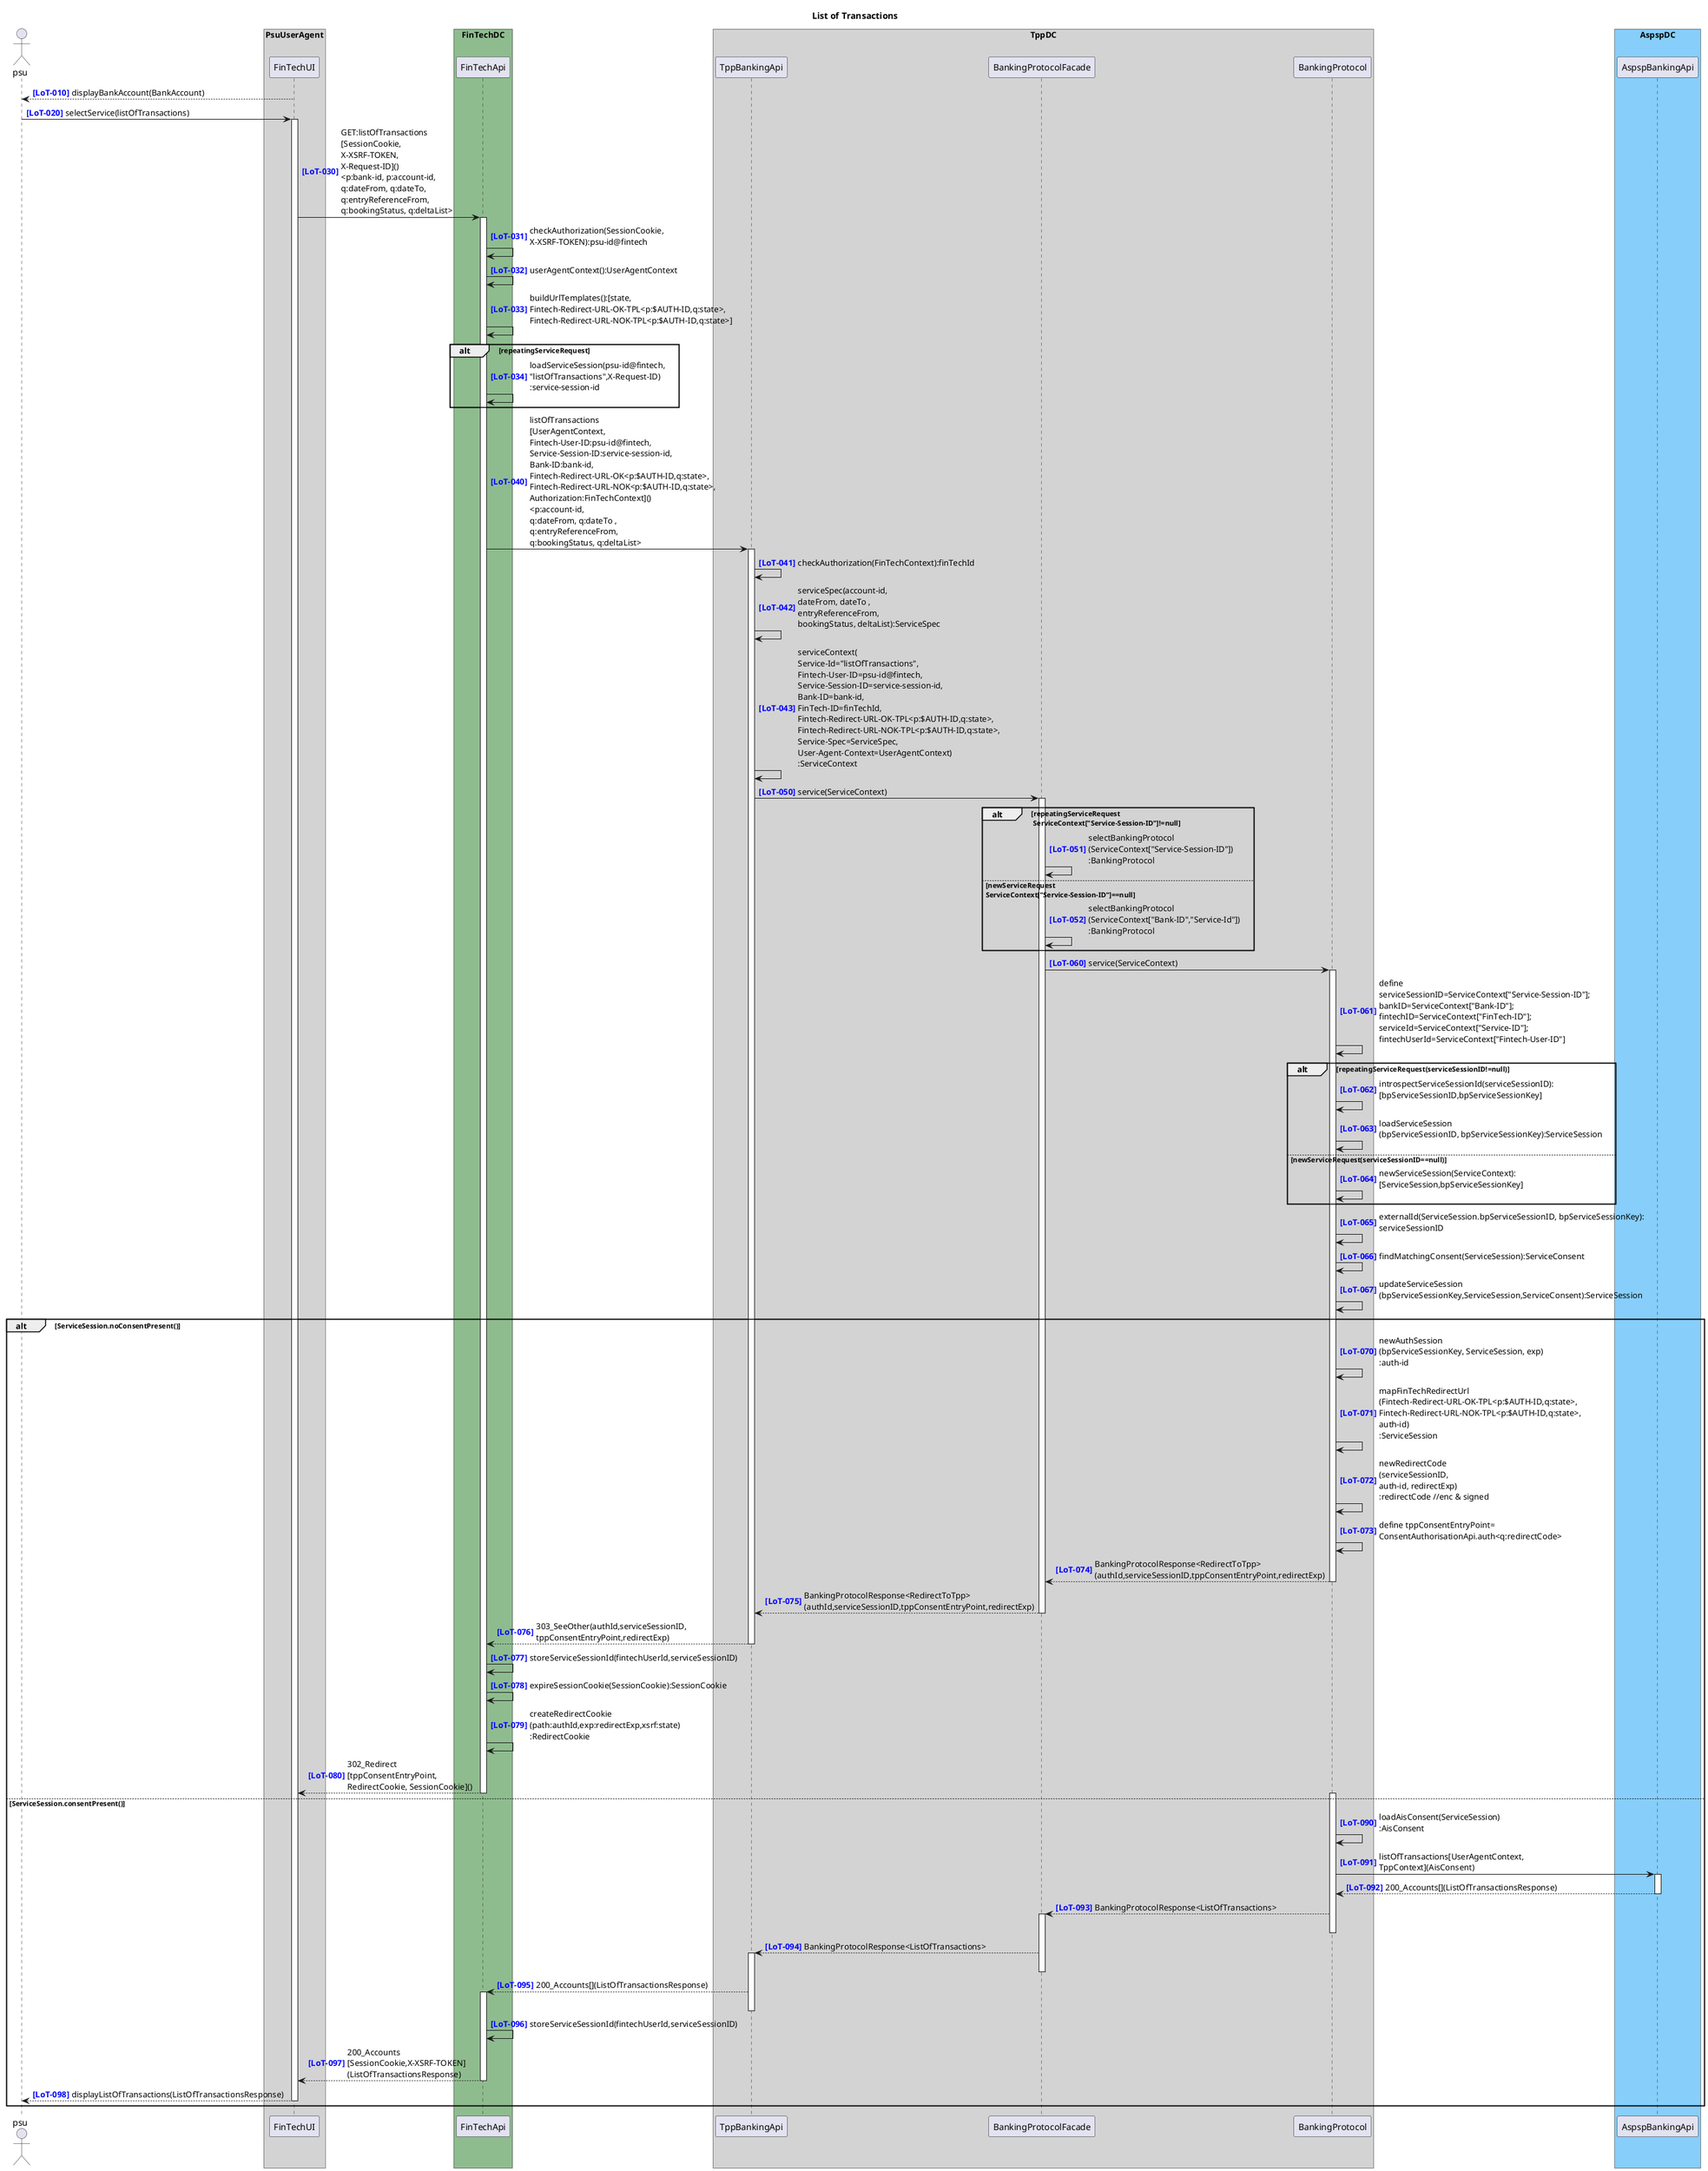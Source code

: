 @startuml 

title "List of Transactions"

autonumber 10 10 "<b><color blue>[LoT-000]</color></b>"
actor psu

box "PsuUserAgent" #LightGray
    participant "FinTechUI" as FinTechUI
    'participant "ConsentAuthorisationUI" as ConsentAuthorisationUI
    'participant "OnlineBankingUI" as OnlineBankingUI
end box
box "FinTechDC" #DarkSeaGreen
    participant "FinTechApi" as FinTechApi
end box
box "TppDC" #LightGray
    participant "TppBankingApi" as TppBankingApi
    participant "BankingProtocolFacade" as BankingProtocolFacade
    'participant "TppBankSearchApi" as TppBankSearchApi
    'participant "ConsentAuthorisationApi" as ConsentAuthorisationApi

    participant "BankingProtocol" as BankingProtocol
    'participant "RedirectSessionStoreApi" as RedirectSessionStoreApi
end box
box "AspspDC" #LightSkyBlue
	participant "AspspBankingApi" as AspspBankingApi
    'participant "OnlineBankingApi" as OnlineBankingApi
end box

FinTechUI --> psu : displayBankAccount(BankAccount)
psu -> FinTechUI ++ : selectService(listOfTransactions)
autonumber 30 1 "<b><color blue>[LoT-000]"
FinTechUI -> FinTechApi ++ : GET:listOfTransactions\n[SessionCookie,\nX-XSRF-TOKEN,\nX-Request-ID]()\n<p:bank-id, p:account-id, \nq:dateFrom, q:dateTo,\nq:entryReferenceFrom,\nq:bookingStatus, q:deltaList>
FinTechApi -> FinTechApi : checkAuthorization(SessionCookie,\nX-XSRF-TOKEN):psu-id@fintech
FinTechApi -> FinTechApi : userAgentContext():UserAgentContext
FinTechApi -> FinTechApi : buildUrlTemplates():[state,\nFintech-Redirect-URL-OK-TPL<p:$AUTH-ID,q:state>,\nFintech-Redirect-URL-NOK-TPL<p:$AUTH-ID,q:state>]
alt repeatingServiceRequest
    FinTechApi -> FinTechApi : loadServiceSession(psu-id@fintech,\n"listOfTransactions",X-Request-ID)\n:service-session-id
end
autonumber 40 1 "<b><color blue>[LoT-000]"
FinTechApi -> TppBankingApi ++ : listOfTransactions\n[UserAgentContext,\nFintech-User-ID:psu-id@fintech,\nService-Session-ID:service-session-id,\nBank-ID:bank-id,\nFintech-Redirect-URL-OK<p:$AUTH-ID,q:state>,\nFintech-Redirect-URL-NOK<p:$AUTH-ID,q:state>,\nAuthorization:FinTechContext]()\n<p:account-id, \nq:dateFrom, q:dateTo ,\nq:entryReferenceFrom,\nq:bookingStatus, q:deltaList>
TppBankingApi -> TppBankingApi : checkAuthorization(FinTechContext):finTechId
TppBankingApi -> TppBankingApi : serviceSpec(account-id, \ndateFrom, dateTo ,\nentryReferenceFrom,\nbookingStatus, deltaList):ServiceSpec
TppBankingApi -> TppBankingApi : serviceContext(\nService-Id="listOfTransactions",\nFintech-User-ID=psu-id@fintech,\nService-Session-ID=service-session-id,\nBank-ID=bank-id,\nFinTech-ID=finTechId,\nFintech-Redirect-URL-OK-TPL<p:$AUTH-ID,q:state>,\nFintech-Redirect-URL-NOK-TPL<p:$AUTH-ID,q:state>,\nService-Spec=ServiceSpec,\nUser-Agent-Context=UserAgentContext)\n:ServiceContext
autonumber 50 1 "<b><color blue>[LoT-000]"
TppBankingApi -> BankingProtocolFacade ++ : service(ServiceContext)
alt repeatingServiceRequest\n ServiceContext["Service-Session-ID"]!=null
    BankingProtocolFacade -> BankingProtocolFacade : selectBankingProtocol\n(ServiceContext["Service-Session-ID"])\n:BankingProtocol
else newServiceRequest \nServiceContext["Service-Session-ID"]==null
    BankingProtocolFacade -> BankingProtocolFacade : selectBankingProtocol\n(ServiceContext["Bank-ID","Service-Id"])\n:BankingProtocol
end
autonumber 60 1 "<b><color blue>[LoT-000]"
BankingProtocolFacade -> BankingProtocol ++ : service(ServiceContext)
BankingProtocol -> BankingProtocol : define \nserviceSessionID=ServiceContext["Service-Session-ID"];\nbankID=ServiceContext["Bank-ID"];\nfintechID=ServiceContext["FinTech-ID"];\nserviceId=ServiceContext["Service-ID"];\nfintechUserId=ServiceContext["Fintech-User-ID"]
alt repeatingServiceRequest(serviceSessionID!=null)
    BankingProtocol -> BankingProtocol : introspectServiceSessionId(serviceSessionID):\n[bpServiceSessionID,bpServiceSessionKey]
    BankingProtocol -> BankingProtocol : loadServiceSession\n(bpServiceSessionID, bpServiceSessionKey):ServiceSession
else newServiceRequest(serviceSessionID==null)
    BankingProtocol -> BankingProtocol : newServiceSession(ServiceContext):\n[ServiceSession,bpServiceSessionKey]
end
BankingProtocol -> BankingProtocol : externalId(ServiceSession.bpServiceSessionID, bpServiceSessionKey):\nserviceSessionID
BankingProtocol -> BankingProtocol : findMatchingConsent(ServiceSession):ServiceConsent
BankingProtocol -> BankingProtocol : updateServiceSession\n(bpServiceSessionKey,ServiceSession,ServiceConsent):ServiceSession
alt ServiceSession.noConsentPresent()
    autonumber 70 1 "<b><color blue>[LoT-000]"
    BankingProtocol -> BankingProtocol : newAuthSession\n(bpServiceSessionKey, ServiceSession, exp)\n:auth-id
    BankingProtocol -> BankingProtocol : mapFinTechRedirectUrl\n(Fintech-Redirect-URL-OK-TPL<p:$AUTH-ID,q:state>,\nFintech-Redirect-URL-NOK-TPL<p:$AUTH-ID,q:state>,\nauth-id)\n:ServiceSession
    BankingProtocol -> BankingProtocol : newRedirectCode\n(serviceSessionID,\nauth-id, redirectExp)\n:redirectCode //enc & signed
    BankingProtocol -> BankingProtocol : define tppConsentEntryPoint=\nConsentAuthorisationApi.auth<q:redirectCode>
    return BankingProtocolResponse<RedirectToTpp>\n(authId,serviceSessionID,tppConsentEntryPoint,redirectExp)
    return BankingProtocolResponse<RedirectToTpp>\n(authId,serviceSessionID,tppConsentEntryPoint,redirectExp)
    return 303_SeeOther(authId,serviceSessionID,\ntppConsentEntryPoint,redirectExp)
    FinTechApi -> FinTechApi : storeServiceSessionId(fintechUserId,serviceSessionID)
    FinTechApi -> FinTechApi : expireSessionCookie(SessionCookie):SessionCookie
    FinTechApi -> FinTechApi : createRedirectCookie\n(path:authId,exp:redirectExp,xsrf:state)\n:RedirectCookie
    return 302_Redirect\n[tppConsentEntryPoint,\nRedirectCookie, SessionCookie]()
else ServiceSession.consentPresent()
    autonumber 90 1 "<b><color blue>[LoT-000]"
    activate BankingProtocol
    BankingProtocol -> BankingProtocol : loadAisConsent(ServiceSession)\n:AisConsent
    BankingProtocol -> AspspBankingApi ++ : listOfTransactions[UserAgentContext,\nTppContext](AisConsent) 
    return 200_Accounts[](ListOfTransactionsResponse)
    BankingProtocol --> BankingProtocolFacade ++: BankingProtocolResponse<ListOfTransactions>
    deactivate BankingProtocol
    BankingProtocolFacade --> TppBankingApi ++: BankingProtocolResponse<ListOfTransactions>
    deactivate BankingProtocolFacade
    TppBankingApi --> FinTechApi ++ : 200_Accounts[](ListOfTransactionsResponse)
    deactivate TppBankingApi
    FinTechApi -> FinTechApi : storeServiceSessionId(fintechUserId,serviceSessionID)
    FinTechApi --> FinTechUI : 200_Accounts\n[SessionCookie,X-XSRF-TOKEN]\n(ListOfTransactionsResponse)
    deactivate FinTechApi
    return displayListOfTransactions(ListOfTransactionsResponse)
end
@enduml
